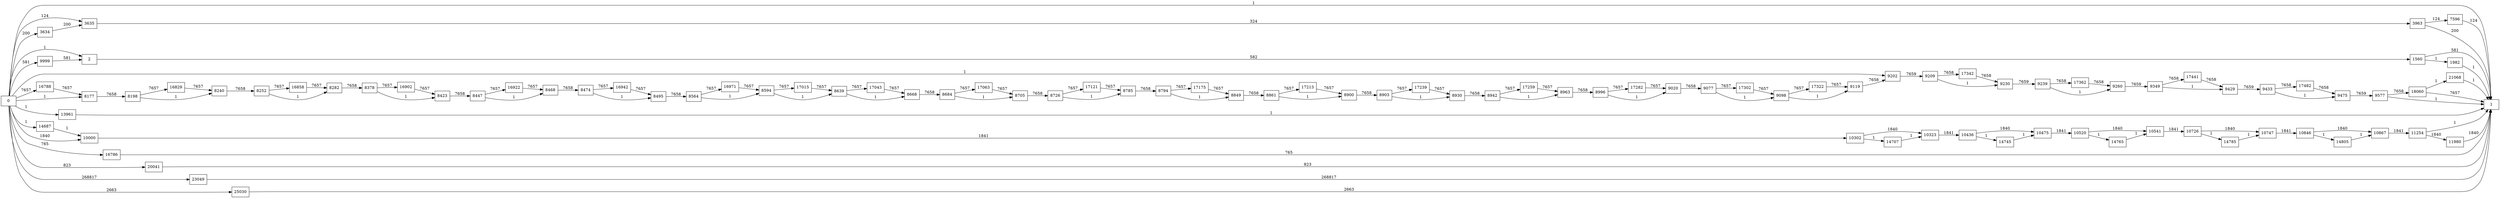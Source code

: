 digraph {
	graph [rankdir=LR]
	node [shape=rectangle]
	2 -> 1560 [label=582]
	1560 -> 1 [label=581]
	1560 -> 1982 [label=1]
	1982 -> 1 [label=1]
	3634 -> 3635 [label=200]
	3635 -> 3963 [label=324]
	3963 -> 1 [label=200]
	3963 -> 7596 [label=124]
	7596 -> 1 [label=124]
	8177 -> 8198 [label=7658]
	8198 -> 8240 [label=1]
	8198 -> 16829 [label=7657]
	8240 -> 8252 [label=7658]
	8252 -> 8282 [label=1]
	8252 -> 16858 [label=7657]
	8282 -> 8378 [label=7658]
	8378 -> 8423 [label=1]
	8378 -> 16902 [label=7657]
	8423 -> 8447 [label=7658]
	8447 -> 8468 [label=1]
	8447 -> 16922 [label=7657]
	8468 -> 8474 [label=7658]
	8474 -> 8495 [label=1]
	8474 -> 16942 [label=7657]
	8495 -> 8564 [label=7658]
	8564 -> 8594 [label=1]
	8564 -> 16971 [label=7657]
	8594 -> 8639 [label=1]
	8594 -> 17015 [label=7657]
	8639 -> 8668 [label=1]
	8639 -> 17043 [label=7657]
	8668 -> 8684 [label=7658]
	8684 -> 8705 [label=1]
	8684 -> 17063 [label=7657]
	8705 -> 8726 [label=7658]
	8726 -> 8785 [label=1]
	8726 -> 17121 [label=7657]
	8785 -> 8794 [label=7658]
	8794 -> 8849 [label=1]
	8794 -> 17175 [label=7657]
	8849 -> 8861 [label=7658]
	8861 -> 8900 [label=1]
	8861 -> 17213 [label=7657]
	8900 -> 8903 [label=7658]
	8903 -> 8930 [label=1]
	8903 -> 17239 [label=7657]
	8930 -> 8942 [label=7658]
	8942 -> 8963 [label=1]
	8942 -> 17259 [label=7657]
	8963 -> 8996 [label=7658]
	8996 -> 9020 [label=1]
	8996 -> 17282 [label=7657]
	9020 -> 9077 [label=7658]
	9077 -> 9098 [label=1]
	9077 -> 17302 [label=7657]
	9098 -> 9119 [label=1]
	9098 -> 17322 [label=7657]
	9119 -> 9202 [label=7658]
	9202 -> 9209 [label=7659]
	9209 -> 9230 [label=1]
	9209 -> 17342 [label=7658]
	9230 -> 9239 [label=7659]
	9239 -> 9260 [label=1]
	9239 -> 17362 [label=7658]
	9260 -> 9349 [label=7659]
	9349 -> 9429 [label=1]
	9349 -> 17441 [label=7658]
	9429 -> 9433 [label=7659]
	9433 -> 9475 [label=1]
	9433 -> 17482 [label=7658]
	9475 -> 9577 [label=7659]
	9577 -> 1 [label=1]
	9577 -> 18060 [label=7658]
	9999 -> 2 [label=581]
	10000 -> 10302 [label=1841]
	10302 -> 10323 [label=1840]
	10302 -> 14707 [label=1]
	10323 -> 10436 [label=1841]
	10436 -> 10475 [label=1840]
	10436 -> 14745 [label=1]
	10475 -> 10520 [label=1841]
	10520 -> 10541 [label=1840]
	10520 -> 14765 [label=1]
	10541 -> 10726 [label=1841]
	10726 -> 10747 [label=1840]
	10726 -> 14785 [label=1]
	10747 -> 10846 [label=1841]
	10846 -> 10867 [label=1840]
	10846 -> 14805 [label=1]
	10867 -> 11254 [label=1841]
	11254 -> 1 [label=1]
	11254 -> 11980 [label=1840]
	11980 -> 1 [label=1840]
	13961 -> 1 [label=1]
	14687 -> 10000 [label=1]
	14707 -> 10323 [label=1]
	14745 -> 10475 [label=1]
	14765 -> 10541 [label=1]
	14785 -> 10747 [label=1]
	14805 -> 10867 [label=1]
	16786 -> 1 [label=765]
	16788 -> 8177 [label=7657]
	16829 -> 8240 [label=7657]
	16858 -> 8282 [label=7657]
	16902 -> 8423 [label=7657]
	16922 -> 8468 [label=7657]
	16942 -> 8495 [label=7657]
	16971 -> 8594 [label=7657]
	17015 -> 8639 [label=7657]
	17043 -> 8668 [label=7657]
	17063 -> 8705 [label=7657]
	17121 -> 8785 [label=7657]
	17175 -> 8849 [label=7657]
	17213 -> 8900 [label=7657]
	17239 -> 8930 [label=7657]
	17259 -> 8963 [label=7657]
	17282 -> 9020 [label=7657]
	17302 -> 9098 [label=7657]
	17322 -> 9119 [label=7657]
	17342 -> 9230 [label=7658]
	17362 -> 9260 [label=7658]
	17441 -> 9429 [label=7658]
	17482 -> 9475 [label=7658]
	18060 -> 1 [label=7657]
	18060 -> 21068 [label=1]
	20041 -> 1 [label=823]
	21068 -> 1 [label=1]
	23049 -> 1 [label=268817]
	25030 -> 1 [label=2663]
	0 -> 2 [label=1]
	0 -> 3635 [label=124]
	0 -> 10000 [label=1840]
	0 -> 9202 [label=1]
	0 -> 3634 [label=200]
	0 -> 1 [label=1]
	0 -> 8177 [label=1]
	0 -> 9999 [label=581]
	0 -> 13961 [label=1]
	0 -> 14687 [label=1]
	0 -> 16786 [label=765]
	0 -> 16788 [label=7657]
	0 -> 20041 [label=823]
	0 -> 23049 [label=268817]
	0 -> 25030 [label=2663]
}
